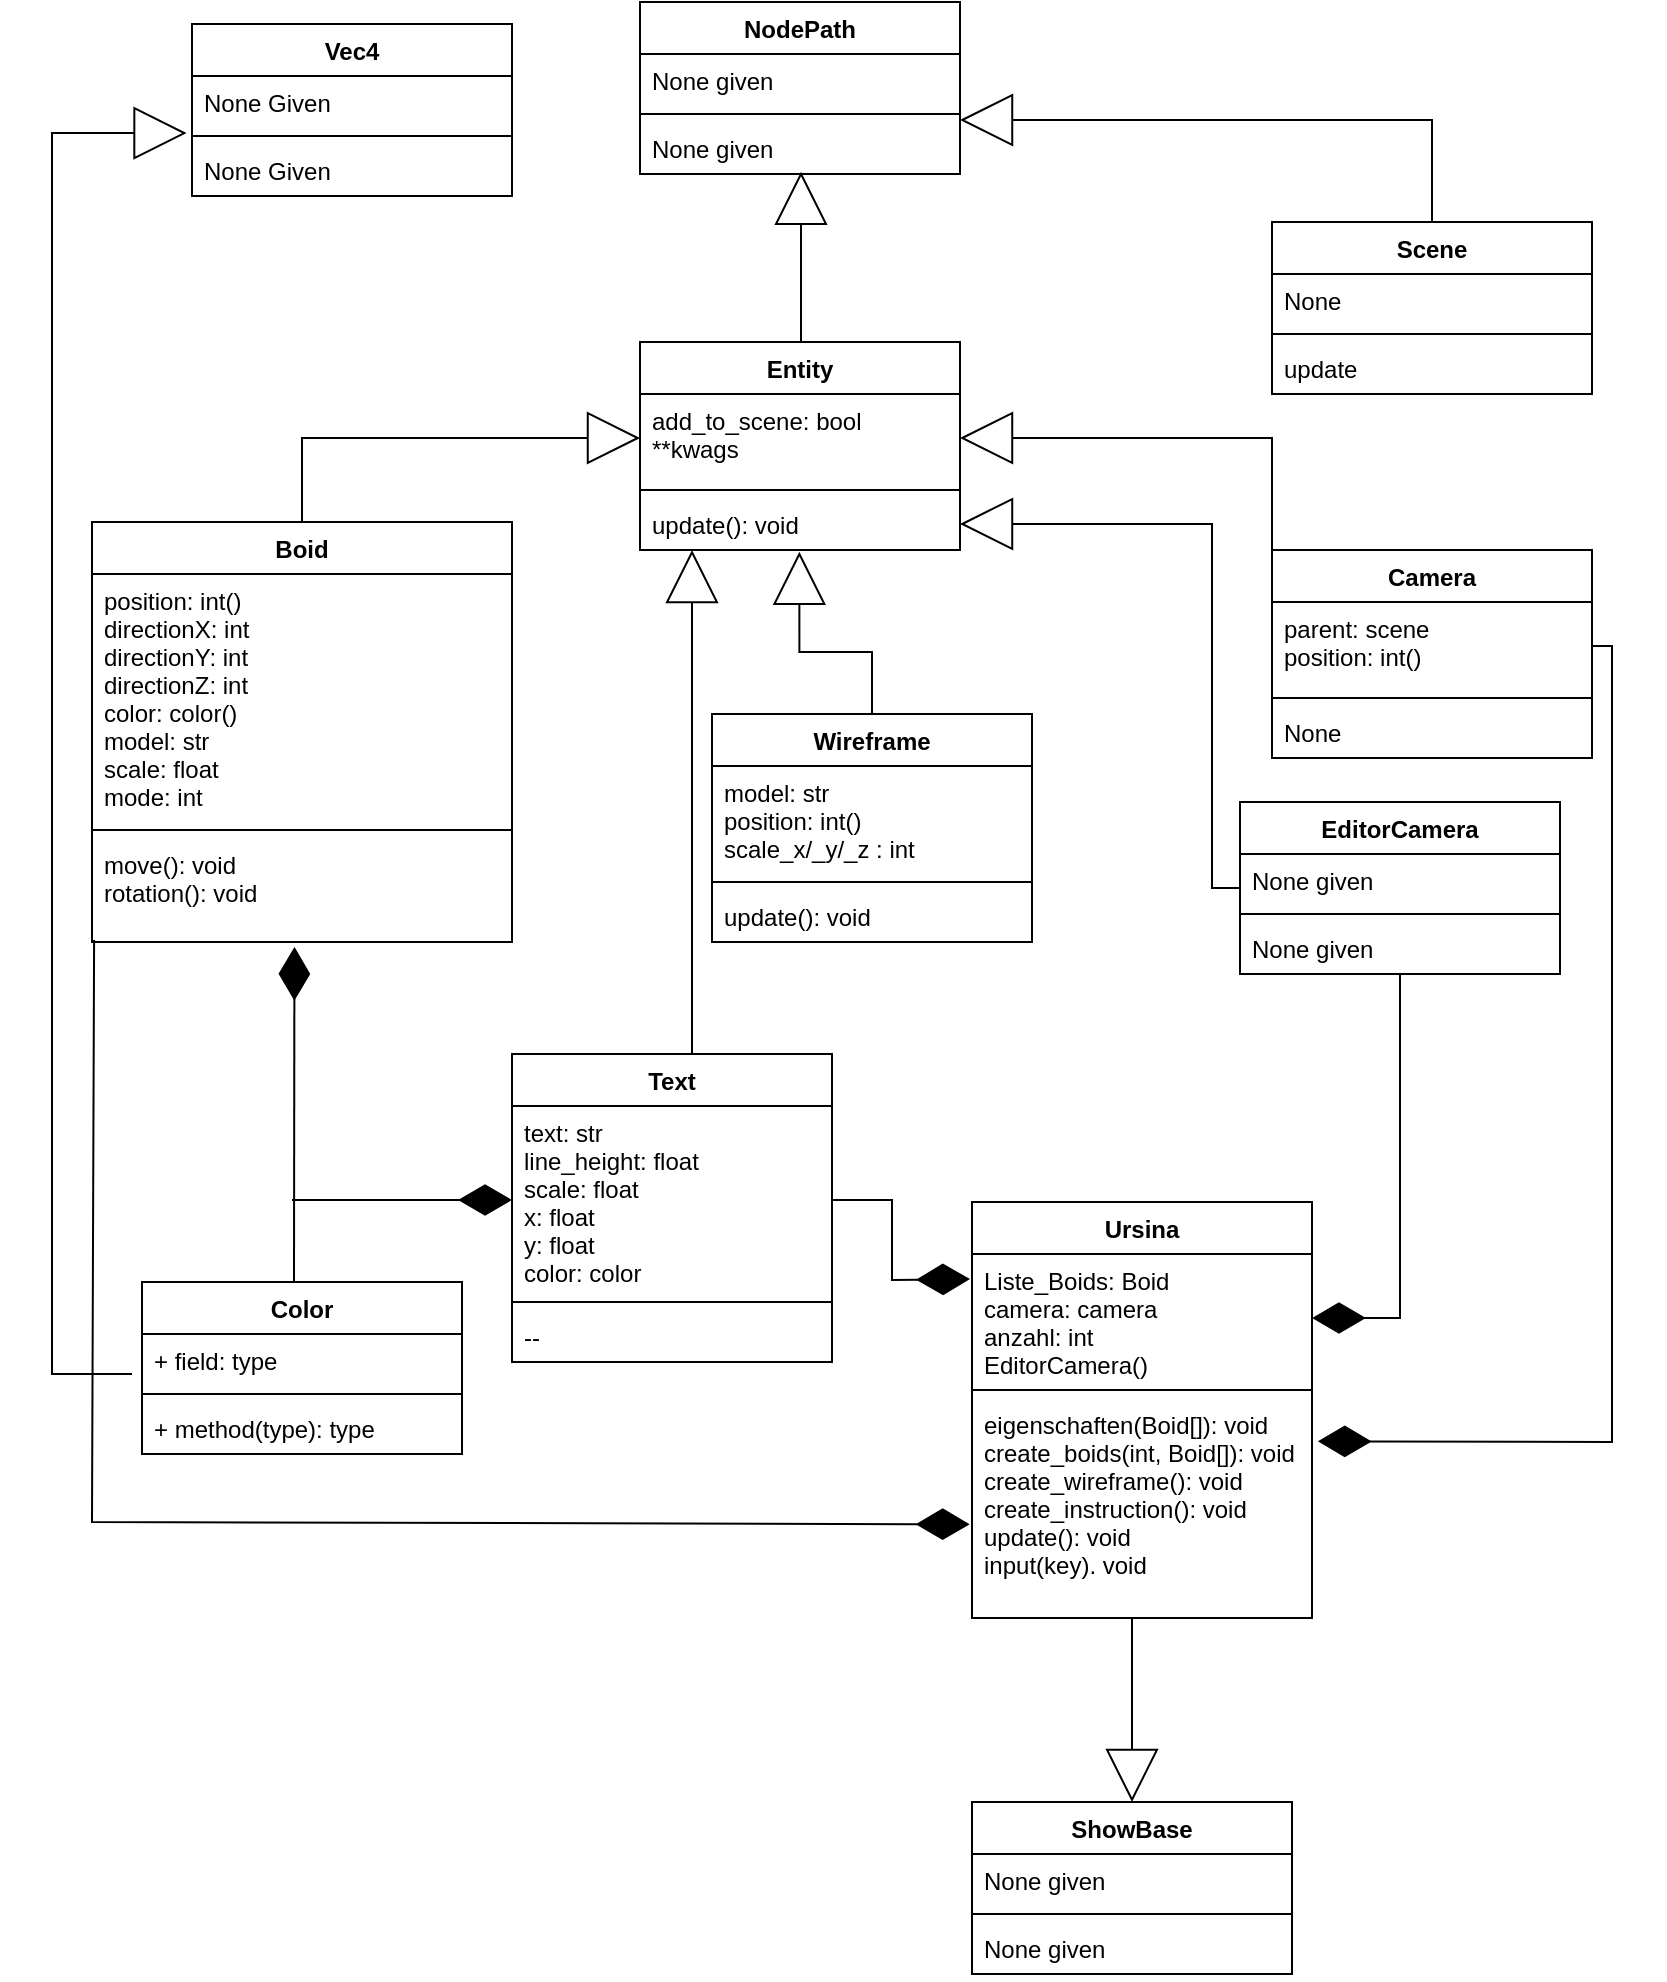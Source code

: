 <mxfile version="16.0.2" type="device"><diagram id="XhL6S-1RY8Fj9S5PxG1T" name="Seite-1"><mxGraphModel dx="2954" dy="1329" grid="1" gridSize="10" guides="1" tooltips="1" connect="1" arrows="1" fold="1" page="1" pageScale="1" pageWidth="827" pageHeight="1169" math="0" shadow="0"><root><mxCell id="0"/><mxCell id="1" parent="0"/><mxCell id="GocBj3sjB5AiqP3ERznm-13" style="edgeStyle=orthogonalEdgeStyle;rounded=0;orthogonalLoop=1;jettySize=auto;html=1;entryX=0;entryY=0.5;entryDx=0;entryDy=0;endArrow=block;endFill=0;endSize=24;exitX=0.5;exitY=0;exitDx=0;exitDy=0;" parent="1" source="5PT0A9Brq5-aGFRnvnkC-5" target="GocBj3sjB5AiqP3ERznm-6" edge="1"><mxGeometry relative="1" as="geometry"><mxPoint x="179" y="400" as="sourcePoint"/><Array as="points"><mxPoint x="145" y="258"/></Array></mxGeometry></mxCell><mxCell id="GocBj3sjB5AiqP3ERznm-16" style="edgeStyle=orthogonalEdgeStyle;rounded=0;orthogonalLoop=1;jettySize=auto;html=1;entryX=0.503;entryY=0.956;entryDx=0;entryDy=0;endArrow=block;endFill=0;endSize=24;entryPerimeter=0;" parent="1" source="GocBj3sjB5AiqP3ERznm-5" target="5PT0A9Brq5-aGFRnvnkC-29" edge="1"><mxGeometry relative="1" as="geometry"><mxPoint x="394.0" y="118" as="targetPoint"/><Array as="points"><mxPoint x="394" y="125"/></Array></mxGeometry></mxCell><mxCell id="GocBj3sjB5AiqP3ERznm-5" value="Entity" style="swimlane;fontStyle=1;align=center;verticalAlign=top;childLayout=stackLayout;horizontal=1;startSize=26;horizontalStack=0;resizeParent=1;resizeParentMax=0;resizeLast=0;collapsible=1;marginBottom=0;" parent="1" vertex="1"><mxGeometry x="314" y="210" width="160" height="104" as="geometry"/></mxCell><mxCell id="GocBj3sjB5AiqP3ERznm-6" value="add_to_scene: bool&#10;**kwags" style="text;strokeColor=none;fillColor=none;align=left;verticalAlign=top;spacingLeft=4;spacingRight=4;overflow=hidden;rotatable=0;points=[[0,0.5],[1,0.5]];portConstraint=eastwest;" parent="GocBj3sjB5AiqP3ERznm-5" vertex="1"><mxGeometry y="26" width="160" height="44" as="geometry"/></mxCell><mxCell id="GocBj3sjB5AiqP3ERznm-7" value="" style="line;strokeWidth=1;fillColor=none;align=left;verticalAlign=middle;spacingTop=-1;spacingLeft=3;spacingRight=3;rotatable=0;labelPosition=right;points=[];portConstraint=eastwest;" parent="GocBj3sjB5AiqP3ERznm-5" vertex="1"><mxGeometry y="70" width="160" height="8" as="geometry"/></mxCell><mxCell id="GocBj3sjB5AiqP3ERznm-8" value="update(): void" style="text;strokeColor=none;fillColor=none;align=left;verticalAlign=top;spacingLeft=4;spacingRight=4;overflow=hidden;rotatable=0;points=[[0,0.5],[1,0.5]];portConstraint=eastwest;" parent="GocBj3sjB5AiqP3ERznm-5" vertex="1"><mxGeometry y="78" width="160" height="26" as="geometry"/></mxCell><mxCell id="5PT0A9Brq5-aGFRnvnkC-5" value="Boid" style="swimlane;fontStyle=1;align=center;verticalAlign=top;childLayout=stackLayout;horizontal=1;startSize=26;horizontalStack=0;resizeParent=1;resizeParentMax=0;resizeLast=0;collapsible=1;marginBottom=0;" vertex="1" parent="1"><mxGeometry x="40" y="300" width="210" height="210" as="geometry"/></mxCell><mxCell id="5PT0A9Brq5-aGFRnvnkC-6" value="position: int()&#10;directionX: int&#10;directionY: int&#10;directionZ: int&#10;color: color()&#10;model: str&#10;scale: float&#10;mode: int" style="text;strokeColor=none;fillColor=none;align=left;verticalAlign=top;spacingLeft=4;spacingRight=4;overflow=hidden;rotatable=0;points=[[0,0.5],[1,0.5]];portConstraint=eastwest;" vertex="1" parent="5PT0A9Brq5-aGFRnvnkC-5"><mxGeometry y="26" width="210" height="124" as="geometry"/></mxCell><mxCell id="5PT0A9Brq5-aGFRnvnkC-7" value="" style="line;strokeWidth=1;fillColor=none;align=left;verticalAlign=middle;spacingTop=-1;spacingLeft=3;spacingRight=3;rotatable=0;labelPosition=right;points=[];portConstraint=eastwest;" vertex="1" parent="5PT0A9Brq5-aGFRnvnkC-5"><mxGeometry y="150" width="210" height="8" as="geometry"/></mxCell><mxCell id="5PT0A9Brq5-aGFRnvnkC-8" value="move(): void&#10;rotation(): void" style="text;strokeColor=none;fillColor=none;align=left;verticalAlign=top;spacingLeft=4;spacingRight=4;overflow=hidden;rotatable=0;points=[[0,0.5],[1,0.5]];portConstraint=eastwest;" vertex="1" parent="5PT0A9Brq5-aGFRnvnkC-5"><mxGeometry y="158" width="210" height="52" as="geometry"/></mxCell><mxCell id="5PT0A9Brq5-aGFRnvnkC-9" value="EditorCamera" style="swimlane;fontStyle=1;align=center;verticalAlign=top;childLayout=stackLayout;horizontal=1;startSize=26;horizontalStack=0;resizeParent=1;resizeParentMax=0;resizeLast=0;collapsible=1;marginBottom=0;" vertex="1" parent="1"><mxGeometry x="614" y="440" width="160" height="86" as="geometry"/></mxCell><mxCell id="5PT0A9Brq5-aGFRnvnkC-10" value="None given" style="text;strokeColor=none;fillColor=none;align=left;verticalAlign=top;spacingLeft=4;spacingRight=4;overflow=hidden;rotatable=0;points=[[0,0.5],[1,0.5]];portConstraint=eastwest;" vertex="1" parent="5PT0A9Brq5-aGFRnvnkC-9"><mxGeometry y="26" width="160" height="26" as="geometry"/></mxCell><mxCell id="5PT0A9Brq5-aGFRnvnkC-11" value="" style="line;strokeWidth=1;fillColor=none;align=left;verticalAlign=middle;spacingTop=-1;spacingLeft=3;spacingRight=3;rotatable=0;labelPosition=right;points=[];portConstraint=eastwest;" vertex="1" parent="5PT0A9Brq5-aGFRnvnkC-9"><mxGeometry y="52" width="160" height="8" as="geometry"/></mxCell><mxCell id="5PT0A9Brq5-aGFRnvnkC-12" value="None given" style="text;strokeColor=none;fillColor=none;align=left;verticalAlign=top;spacingLeft=4;spacingRight=4;overflow=hidden;rotatable=0;points=[[0,0.5],[1,0.5]];portConstraint=eastwest;" vertex="1" parent="5PT0A9Brq5-aGFRnvnkC-9"><mxGeometry y="60" width="160" height="26" as="geometry"/></mxCell><mxCell id="5PT0A9Brq5-aGFRnvnkC-13" value="Scene" style="swimlane;fontStyle=1;align=center;verticalAlign=top;childLayout=stackLayout;horizontal=1;startSize=26;horizontalStack=0;resizeParent=1;resizeParentMax=0;resizeLast=0;collapsible=1;marginBottom=0;" vertex="1" parent="1"><mxGeometry x="630" y="150" width="160" height="86" as="geometry"/></mxCell><mxCell id="5PT0A9Brq5-aGFRnvnkC-14" value="None" style="text;strokeColor=none;fillColor=none;align=left;verticalAlign=top;spacingLeft=4;spacingRight=4;overflow=hidden;rotatable=0;points=[[0,0.5],[1,0.5]];portConstraint=eastwest;" vertex="1" parent="5PT0A9Brq5-aGFRnvnkC-13"><mxGeometry y="26" width="160" height="26" as="geometry"/></mxCell><mxCell id="5PT0A9Brq5-aGFRnvnkC-15" value="" style="line;strokeWidth=1;fillColor=none;align=left;verticalAlign=middle;spacingTop=-1;spacingLeft=3;spacingRight=3;rotatable=0;labelPosition=right;points=[];portConstraint=eastwest;" vertex="1" parent="5PT0A9Brq5-aGFRnvnkC-13"><mxGeometry y="52" width="160" height="8" as="geometry"/></mxCell><mxCell id="5PT0A9Brq5-aGFRnvnkC-16" value="update" style="text;strokeColor=none;fillColor=none;align=left;verticalAlign=top;spacingLeft=4;spacingRight=4;overflow=hidden;rotatable=0;points=[[0,0.5],[1,0.5]];portConstraint=eastwest;" vertex="1" parent="5PT0A9Brq5-aGFRnvnkC-13"><mxGeometry y="60" width="160" height="26" as="geometry"/></mxCell><mxCell id="5PT0A9Brq5-aGFRnvnkC-19" style="edgeStyle=orthogonalEdgeStyle;rounded=0;orthogonalLoop=1;jettySize=auto;html=1;entryX=1;entryY=0.5;entryDx=0;entryDy=0;endArrow=block;endFill=0;endSize=24;exitX=0;exitY=0.5;exitDx=0;exitDy=0;" edge="1" parent="1" source="5PT0A9Brq5-aGFRnvnkC-21" target="GocBj3sjB5AiqP3ERznm-6"><mxGeometry relative="1" as="geometry"><mxPoint x="574" y="419" as="sourcePoint"/><mxPoint x="564.48" y="279.998" as="targetPoint"/><Array as="points"><mxPoint x="630" y="258"/></Array></mxGeometry></mxCell><mxCell id="5PT0A9Brq5-aGFRnvnkC-20" value="Camera" style="swimlane;fontStyle=1;align=center;verticalAlign=top;childLayout=stackLayout;horizontal=1;startSize=26;horizontalStack=0;resizeParent=1;resizeParentMax=0;resizeLast=0;collapsible=1;marginBottom=0;" vertex="1" parent="1"><mxGeometry x="630" y="314" width="160" height="104" as="geometry"/></mxCell><mxCell id="5PT0A9Brq5-aGFRnvnkC-21" value="parent: scene&#10;position: int()" style="text;strokeColor=none;fillColor=none;align=left;verticalAlign=top;spacingLeft=4;spacingRight=4;overflow=hidden;rotatable=0;points=[[0,0.5],[1,0.5]];portConstraint=eastwest;" vertex="1" parent="5PT0A9Brq5-aGFRnvnkC-20"><mxGeometry y="26" width="160" height="44" as="geometry"/></mxCell><mxCell id="5PT0A9Brq5-aGFRnvnkC-22" value="" style="line;strokeWidth=1;fillColor=none;align=left;verticalAlign=middle;spacingTop=-1;spacingLeft=3;spacingRight=3;rotatable=0;labelPosition=right;points=[];portConstraint=eastwest;" vertex="1" parent="5PT0A9Brq5-aGFRnvnkC-20"><mxGeometry y="70" width="160" height="8" as="geometry"/></mxCell><mxCell id="5PT0A9Brq5-aGFRnvnkC-23" value="None" style="text;strokeColor=none;fillColor=none;align=left;verticalAlign=top;spacingLeft=4;spacingRight=4;overflow=hidden;rotatable=0;points=[[0,0.5],[1,0.5]];portConstraint=eastwest;" vertex="1" parent="5PT0A9Brq5-aGFRnvnkC-20"><mxGeometry y="78" width="160" height="26" as="geometry"/></mxCell><mxCell id="5PT0A9Brq5-aGFRnvnkC-24" style="edgeStyle=orthogonalEdgeStyle;rounded=0;orthogonalLoop=1;jettySize=auto;html=1;entryX=1;entryY=0.5;entryDx=0;entryDy=0;endArrow=block;endFill=0;endSize=24;" edge="1" parent="1" source="5PT0A9Brq5-aGFRnvnkC-9" target="GocBj3sjB5AiqP3ERznm-8"><mxGeometry relative="1" as="geometry"><mxPoint x="428.0" y="519.97" as="sourcePoint"/><mxPoint x="428.48" y="380.958" as="targetPoint"/><Array as="points"><mxPoint x="600" y="483"/><mxPoint x="600" y="301"/></Array></mxGeometry></mxCell><mxCell id="5PT0A9Brq5-aGFRnvnkC-26" value="NodePath" style="swimlane;fontStyle=1;align=center;verticalAlign=top;childLayout=stackLayout;horizontal=1;startSize=26;horizontalStack=0;resizeParent=1;resizeParentMax=0;resizeLast=0;collapsible=1;marginBottom=0;" vertex="1" parent="1"><mxGeometry x="314" y="40" width="160" height="86" as="geometry"/></mxCell><mxCell id="5PT0A9Brq5-aGFRnvnkC-27" value="None given" style="text;strokeColor=none;fillColor=none;align=left;verticalAlign=top;spacingLeft=4;spacingRight=4;overflow=hidden;rotatable=0;points=[[0,0.5],[1,0.5]];portConstraint=eastwest;" vertex="1" parent="5PT0A9Brq5-aGFRnvnkC-26"><mxGeometry y="26" width="160" height="26" as="geometry"/></mxCell><mxCell id="5PT0A9Brq5-aGFRnvnkC-28" value="" style="line;strokeWidth=1;fillColor=none;align=left;verticalAlign=middle;spacingTop=-1;spacingLeft=3;spacingRight=3;rotatable=0;labelPosition=right;points=[];portConstraint=eastwest;" vertex="1" parent="5PT0A9Brq5-aGFRnvnkC-26"><mxGeometry y="52" width="160" height="8" as="geometry"/></mxCell><mxCell id="5PT0A9Brq5-aGFRnvnkC-29" value="None given" style="text;strokeColor=none;fillColor=none;align=left;verticalAlign=top;spacingLeft=4;spacingRight=4;overflow=hidden;rotatable=0;points=[[0,0.5],[1,0.5]];portConstraint=eastwest;" vertex="1" parent="5PT0A9Brq5-aGFRnvnkC-26"><mxGeometry y="60" width="160" height="26" as="geometry"/></mxCell><mxCell id="5PT0A9Brq5-aGFRnvnkC-31" style="edgeStyle=orthogonalEdgeStyle;rounded=0;orthogonalLoop=1;jettySize=auto;html=1;endArrow=block;endFill=0;endSize=24;exitX=0.5;exitY=0;exitDx=0;exitDy=0;" edge="1" parent="1" source="5PT0A9Brq5-aGFRnvnkC-13"><mxGeometry relative="1" as="geometry"><mxPoint x="754" y="289.97" as="sourcePoint"/><mxPoint x="474" y="99" as="targetPoint"/><Array as="points"><mxPoint x="710" y="99"/></Array></mxGeometry></mxCell><mxCell id="5PT0A9Brq5-aGFRnvnkC-32" value="Wireframe" style="swimlane;fontStyle=1;align=center;verticalAlign=top;childLayout=stackLayout;horizontal=1;startSize=26;horizontalStack=0;resizeParent=1;resizeParentMax=0;resizeLast=0;collapsible=1;marginBottom=0;" vertex="1" parent="1"><mxGeometry x="350" y="396" width="160" height="114" as="geometry"/></mxCell><mxCell id="5PT0A9Brq5-aGFRnvnkC-33" value="model: str&#10;position: int()&#10;scale_x/_y/_z : int" style="text;strokeColor=none;fillColor=none;align=left;verticalAlign=top;spacingLeft=4;spacingRight=4;overflow=hidden;rotatable=0;points=[[0,0.5],[1,0.5]];portConstraint=eastwest;" vertex="1" parent="5PT0A9Brq5-aGFRnvnkC-32"><mxGeometry y="26" width="160" height="54" as="geometry"/></mxCell><mxCell id="5PT0A9Brq5-aGFRnvnkC-34" value="" style="line;strokeWidth=1;fillColor=none;align=left;verticalAlign=middle;spacingTop=-1;spacingLeft=3;spacingRight=3;rotatable=0;labelPosition=right;points=[];portConstraint=eastwest;" vertex="1" parent="5PT0A9Brq5-aGFRnvnkC-32"><mxGeometry y="80" width="160" height="8" as="geometry"/></mxCell><mxCell id="5PT0A9Brq5-aGFRnvnkC-35" value="update(): void" style="text;strokeColor=none;fillColor=none;align=left;verticalAlign=top;spacingLeft=4;spacingRight=4;overflow=hidden;rotatable=0;points=[[0,0.5],[1,0.5]];portConstraint=eastwest;" vertex="1" parent="5PT0A9Brq5-aGFRnvnkC-32"><mxGeometry y="88" width="160" height="26" as="geometry"/></mxCell><mxCell id="5PT0A9Brq5-aGFRnvnkC-36" style="edgeStyle=orthogonalEdgeStyle;rounded=0;orthogonalLoop=1;jettySize=auto;html=1;endArrow=block;endFill=0;endSize=24;entryX=0.498;entryY=1.033;entryDx=0;entryDy=0;entryPerimeter=0;" edge="1" parent="1" source="5PT0A9Brq5-aGFRnvnkC-32" target="GocBj3sjB5AiqP3ERznm-8"><mxGeometry relative="1" as="geometry"><mxPoint x="394" y="400" as="sourcePoint"/><mxPoint x="496.5" y="800" as="targetPoint"/><Array as="points"/></mxGeometry></mxCell><mxCell id="5PT0A9Brq5-aGFRnvnkC-38" value="Text" style="swimlane;fontStyle=1;align=center;verticalAlign=top;childLayout=stackLayout;horizontal=1;startSize=26;horizontalStack=0;resizeParent=1;resizeParentMax=0;resizeLast=0;collapsible=1;marginBottom=0;" vertex="1" parent="1"><mxGeometry x="250" y="566" width="160" height="154" as="geometry"/></mxCell><mxCell id="5PT0A9Brq5-aGFRnvnkC-39" value="text: str&#10;line_height: float&#10;scale: float&#10;x: float&#10;y: float&#10;color: color" style="text;strokeColor=none;fillColor=none;align=left;verticalAlign=top;spacingLeft=4;spacingRight=4;overflow=hidden;rotatable=0;points=[[0,0.5],[1,0.5]];portConstraint=eastwest;" vertex="1" parent="5PT0A9Brq5-aGFRnvnkC-38"><mxGeometry y="26" width="160" height="94" as="geometry"/></mxCell><mxCell id="5PT0A9Brq5-aGFRnvnkC-40" value="" style="line;strokeWidth=1;fillColor=none;align=left;verticalAlign=middle;spacingTop=-1;spacingLeft=3;spacingRight=3;rotatable=0;labelPosition=right;points=[];portConstraint=eastwest;" vertex="1" parent="5PT0A9Brq5-aGFRnvnkC-38"><mxGeometry y="120" width="160" height="8" as="geometry"/></mxCell><mxCell id="5PT0A9Brq5-aGFRnvnkC-41" value="--" style="text;strokeColor=none;fillColor=none;align=left;verticalAlign=top;spacingLeft=4;spacingRight=4;overflow=hidden;rotatable=0;points=[[0,0.5],[1,0.5]];portConstraint=eastwest;" vertex="1" parent="5PT0A9Brq5-aGFRnvnkC-38"><mxGeometry y="128" width="160" height="26" as="geometry"/></mxCell><mxCell id="5PT0A9Brq5-aGFRnvnkC-42" style="edgeStyle=orthogonalEdgeStyle;rounded=0;orthogonalLoop=1;jettySize=auto;html=1;endArrow=block;endFill=0;endSize=24;exitX=0.5;exitY=0;exitDx=0;exitDy=0;" edge="1" parent="1" source="5PT0A9Brq5-aGFRnvnkC-38" target="GocBj3sjB5AiqP3ERznm-8"><mxGeometry relative="1" as="geometry"><mxPoint x="280.0" y="609.97" as="sourcePoint"/><mxPoint x="280.68" y="514.828" as="targetPoint"/><Array as="points"><mxPoint x="340" y="566"/></Array></mxGeometry></mxCell><mxCell id="5PT0A9Brq5-aGFRnvnkC-43" value="Color" style="swimlane;fontStyle=1;align=center;verticalAlign=top;childLayout=stackLayout;horizontal=1;startSize=26;horizontalStack=0;resizeParent=1;resizeParentMax=0;resizeLast=0;collapsible=1;marginBottom=0;" vertex="1" parent="1"><mxGeometry x="65" y="680" width="160" height="86" as="geometry"/></mxCell><mxCell id="5PT0A9Brq5-aGFRnvnkC-44" value="+ field: type" style="text;strokeColor=none;fillColor=none;align=left;verticalAlign=top;spacingLeft=4;spacingRight=4;overflow=hidden;rotatable=0;points=[[0,0.5],[1,0.5]];portConstraint=eastwest;" vertex="1" parent="5PT0A9Brq5-aGFRnvnkC-43"><mxGeometry y="26" width="160" height="26" as="geometry"/></mxCell><mxCell id="5PT0A9Brq5-aGFRnvnkC-45" value="" style="line;strokeWidth=1;fillColor=none;align=left;verticalAlign=middle;spacingTop=-1;spacingLeft=3;spacingRight=3;rotatable=0;labelPosition=right;points=[];portConstraint=eastwest;" vertex="1" parent="5PT0A9Brq5-aGFRnvnkC-43"><mxGeometry y="52" width="160" height="8" as="geometry"/></mxCell><mxCell id="5PT0A9Brq5-aGFRnvnkC-46" value="+ method(type): type" style="text;strokeColor=none;fillColor=none;align=left;verticalAlign=top;spacingLeft=4;spacingRight=4;overflow=hidden;rotatable=0;points=[[0,0.5],[1,0.5]];portConstraint=eastwest;" vertex="1" parent="5PT0A9Brq5-aGFRnvnkC-43"><mxGeometry y="60" width="160" height="26" as="geometry"/></mxCell><mxCell id="5PT0A9Brq5-aGFRnvnkC-47" value="" style="endArrow=diamondThin;endFill=1;endSize=24;html=1;rounded=0;entryX=0.482;entryY=1.047;entryDx=0;entryDy=0;entryPerimeter=0;exitX=0.475;exitY=-0.001;exitDx=0;exitDy=0;exitPerimeter=0;" edge="1" parent="1" source="5PT0A9Brq5-aGFRnvnkC-43" target="5PT0A9Brq5-aGFRnvnkC-8"><mxGeometry width="160" relative="1" as="geometry"><mxPoint x="70" y="720" as="sourcePoint"/><mxPoint x="230" y="720" as="targetPoint"/></mxGeometry></mxCell><mxCell id="5PT0A9Brq5-aGFRnvnkC-48" value="" style="endArrow=diamondThin;endFill=1;endSize=24;html=1;rounded=0;entryX=0;entryY=0.5;entryDx=0;entryDy=0;" edge="1" parent="1" target="5PT0A9Brq5-aGFRnvnkC-39"><mxGeometry width="160" relative="1" as="geometry"><mxPoint x="140" y="639" as="sourcePoint"/><mxPoint x="151.22" y="622.444" as="targetPoint"/></mxGeometry></mxCell><mxCell id="5PT0A9Brq5-aGFRnvnkC-49" value="Vec4" style="swimlane;fontStyle=1;align=center;verticalAlign=top;childLayout=stackLayout;horizontal=1;startSize=26;horizontalStack=0;resizeParent=1;resizeParentMax=0;resizeLast=0;collapsible=1;marginBottom=0;" vertex="1" parent="1"><mxGeometry x="90" y="51" width="160" height="86" as="geometry"/></mxCell><mxCell id="5PT0A9Brq5-aGFRnvnkC-50" value="None Given" style="text;strokeColor=none;fillColor=none;align=left;verticalAlign=top;spacingLeft=4;spacingRight=4;overflow=hidden;rotatable=0;points=[[0,0.5],[1,0.5]];portConstraint=eastwest;" vertex="1" parent="5PT0A9Brq5-aGFRnvnkC-49"><mxGeometry y="26" width="160" height="26" as="geometry"/></mxCell><mxCell id="5PT0A9Brq5-aGFRnvnkC-51" value="" style="line;strokeWidth=1;fillColor=none;align=left;verticalAlign=middle;spacingTop=-1;spacingLeft=3;spacingRight=3;rotatable=0;labelPosition=right;points=[];portConstraint=eastwest;" vertex="1" parent="5PT0A9Brq5-aGFRnvnkC-49"><mxGeometry y="52" width="160" height="8" as="geometry"/></mxCell><mxCell id="5PT0A9Brq5-aGFRnvnkC-52" value="None Given" style="text;strokeColor=none;fillColor=none;align=left;verticalAlign=top;spacingLeft=4;spacingRight=4;overflow=hidden;rotatable=0;points=[[0,0.5],[1,0.5]];portConstraint=eastwest;" vertex="1" parent="5PT0A9Brq5-aGFRnvnkC-49"><mxGeometry y="60" width="160" height="26" as="geometry"/></mxCell><mxCell id="5PT0A9Brq5-aGFRnvnkC-53" style="edgeStyle=orthogonalEdgeStyle;rounded=0;orthogonalLoop=1;jettySize=auto;html=1;endArrow=block;endFill=0;endSize=24;exitX=-0.031;exitY=0.771;exitDx=0;exitDy=0;exitPerimeter=0;entryX=-0.017;entryY=1.098;entryDx=0;entryDy=0;entryPerimeter=0;" edge="1" parent="1" source="5PT0A9Brq5-aGFRnvnkC-44" target="5PT0A9Brq5-aGFRnvnkC-50"><mxGeometry relative="1" as="geometry"><mxPoint x="20.0" y="816" as="sourcePoint"/><mxPoint x="40" y="290" as="targetPoint"/><Array as="points"><mxPoint x="20" y="726"/><mxPoint x="20" y="106"/></Array></mxGeometry></mxCell><mxCell id="5PT0A9Brq5-aGFRnvnkC-54" value="Ursina" style="swimlane;fontStyle=1;align=center;verticalAlign=top;childLayout=stackLayout;horizontal=1;startSize=26;horizontalStack=0;resizeParent=1;resizeParentMax=0;resizeLast=0;collapsible=1;marginBottom=0;" vertex="1" parent="1"><mxGeometry x="480" y="640" width="170" height="208" as="geometry"/></mxCell><mxCell id="5PT0A9Brq5-aGFRnvnkC-55" value="Liste_Boids: Boid&#10;camera: camera&#10;anzahl: int&#10;EditorCamera()" style="text;strokeColor=none;fillColor=none;align=left;verticalAlign=top;spacingLeft=4;spacingRight=4;overflow=hidden;rotatable=0;points=[[0,0.5],[1,0.5]];portConstraint=eastwest;" vertex="1" parent="5PT0A9Brq5-aGFRnvnkC-54"><mxGeometry y="26" width="170" height="64" as="geometry"/></mxCell><mxCell id="5PT0A9Brq5-aGFRnvnkC-56" value="" style="line;strokeWidth=1;fillColor=none;align=left;verticalAlign=middle;spacingTop=-1;spacingLeft=3;spacingRight=3;rotatable=0;labelPosition=right;points=[];portConstraint=eastwest;" vertex="1" parent="5PT0A9Brq5-aGFRnvnkC-54"><mxGeometry y="90" width="170" height="8" as="geometry"/></mxCell><mxCell id="5PT0A9Brq5-aGFRnvnkC-57" value="eigenschaften(Boid[]): void&#10;create_boids(int, Boid[]): void&#10;create_wireframe(): void&#10;create_instruction(): void&#10;update(): void&#10;input(key). void&#10;" style="text;strokeColor=none;fillColor=none;align=left;verticalAlign=top;spacingLeft=4;spacingRight=4;overflow=hidden;rotatable=0;points=[[0,0.5],[1,0.5]];portConstraint=eastwest;" vertex="1" parent="5PT0A9Brq5-aGFRnvnkC-54"><mxGeometry y="98" width="170" height="110" as="geometry"/></mxCell><mxCell id="5PT0A9Brq5-aGFRnvnkC-58" value="" style="endArrow=diamondThin;endFill=1;endSize=24;html=1;rounded=0;exitX=0.5;exitY=1;exitDx=0;exitDy=0;" edge="1" parent="1" source="5PT0A9Brq5-aGFRnvnkC-9" target="5PT0A9Brq5-aGFRnvnkC-55"><mxGeometry width="160" relative="1" as="geometry"><mxPoint x="390" y="980.0" as="sourcePoint"/><mxPoint x="500" y="980.0" as="targetPoint"/><Array as="points"><mxPoint x="694" y="698"/></Array></mxGeometry></mxCell><mxCell id="5PT0A9Brq5-aGFRnvnkC-59" value="" style="endArrow=diamondThin;endFill=1;endSize=24;html=1;rounded=0;entryX=1.017;entryY=0.197;entryDx=0;entryDy=0;exitX=1;exitY=0.5;exitDx=0;exitDy=0;entryPerimeter=0;" edge="1" parent="1" source="5PT0A9Brq5-aGFRnvnkC-21" target="5PT0A9Brq5-aGFRnvnkC-57"><mxGeometry width="160" relative="1" as="geometry"><mxPoint x="800" y="1090" as="sourcePoint"/><mxPoint x="584" y="1090.0" as="targetPoint"/><Array as="points"><mxPoint x="800" y="362"/><mxPoint x="800" y="488"/><mxPoint x="800" y="760"/></Array></mxGeometry></mxCell><mxCell id="5PT0A9Brq5-aGFRnvnkC-60" value="" style="endArrow=diamondThin;endFill=1;endSize=24;html=1;rounded=0;entryX=-0.006;entryY=0.196;entryDx=0;entryDy=0;entryPerimeter=0;exitX=1;exitY=0.5;exitDx=0;exitDy=0;" edge="1" parent="1" source="5PT0A9Brq5-aGFRnvnkC-39" target="5PT0A9Brq5-aGFRnvnkC-55"><mxGeometry width="160" relative="1" as="geometry"><mxPoint x="410" y="759" as="sourcePoint"/><mxPoint x="410" y="1048" as="targetPoint"/><Array as="points"><mxPoint x="440" y="639"/><mxPoint x="440" y="679"/></Array></mxGeometry></mxCell><mxCell id="5PT0A9Brq5-aGFRnvnkC-61" value="" style="endArrow=diamondThin;endFill=1;endSize=24;html=1;rounded=0;entryX=-0.007;entryY=0.574;entryDx=0;entryDy=0;exitX=0.005;exitY=0.981;exitDx=0;exitDy=0;entryPerimeter=0;exitPerimeter=0;" edge="1" parent="1" source="5PT0A9Brq5-aGFRnvnkC-8" target="5PT0A9Brq5-aGFRnvnkC-57"><mxGeometry width="160" relative="1" as="geometry"><mxPoint x="343.52" y="836.236" as="sourcePoint"/><mxPoint x="422.13" y="1058.36" as="targetPoint"/><Array as="points"><mxPoint x="40" y="800"/></Array></mxGeometry></mxCell><mxCell id="5PT0A9Brq5-aGFRnvnkC-62" value="ShowBase" style="swimlane;fontStyle=1;align=center;verticalAlign=top;childLayout=stackLayout;horizontal=1;startSize=26;horizontalStack=0;resizeParent=1;resizeParentMax=0;resizeLast=0;collapsible=1;marginBottom=0;" vertex="1" parent="1"><mxGeometry x="480" y="940" width="160" height="86" as="geometry"/></mxCell><mxCell id="5PT0A9Brq5-aGFRnvnkC-63" value="None given" style="text;strokeColor=none;fillColor=none;align=left;verticalAlign=top;spacingLeft=4;spacingRight=4;overflow=hidden;rotatable=0;points=[[0,0.5],[1,0.5]];portConstraint=eastwest;" vertex="1" parent="5PT0A9Brq5-aGFRnvnkC-62"><mxGeometry y="26" width="160" height="26" as="geometry"/></mxCell><mxCell id="5PT0A9Brq5-aGFRnvnkC-64" value="" style="line;strokeWidth=1;fillColor=none;align=left;verticalAlign=middle;spacingTop=-1;spacingLeft=3;spacingRight=3;rotatable=0;labelPosition=right;points=[];portConstraint=eastwest;" vertex="1" parent="5PT0A9Brq5-aGFRnvnkC-62"><mxGeometry y="52" width="160" height="8" as="geometry"/></mxCell><mxCell id="5PT0A9Brq5-aGFRnvnkC-65" value="None given" style="text;strokeColor=none;fillColor=none;align=left;verticalAlign=top;spacingLeft=4;spacingRight=4;overflow=hidden;rotatable=0;points=[[0,0.5],[1,0.5]];portConstraint=eastwest;" vertex="1" parent="5PT0A9Brq5-aGFRnvnkC-62"><mxGeometry y="60" width="160" height="26" as="geometry"/></mxCell><mxCell id="5PT0A9Brq5-aGFRnvnkC-66" style="edgeStyle=orthogonalEdgeStyle;rounded=0;orthogonalLoop=1;jettySize=auto;html=1;endArrow=block;endFill=0;endSize=24;entryX=0.5;entryY=0;entryDx=0;entryDy=0;" edge="1" parent="1" target="5PT0A9Brq5-aGFRnvnkC-62"><mxGeometry relative="1" as="geometry"><mxPoint x="560" y="848" as="sourcePoint"/><mxPoint x="479.034" y="1330" as="targetPoint"/><Array as="points"><mxPoint x="560" y="848"/></Array></mxGeometry></mxCell></root></mxGraphModel></diagram></mxfile>
